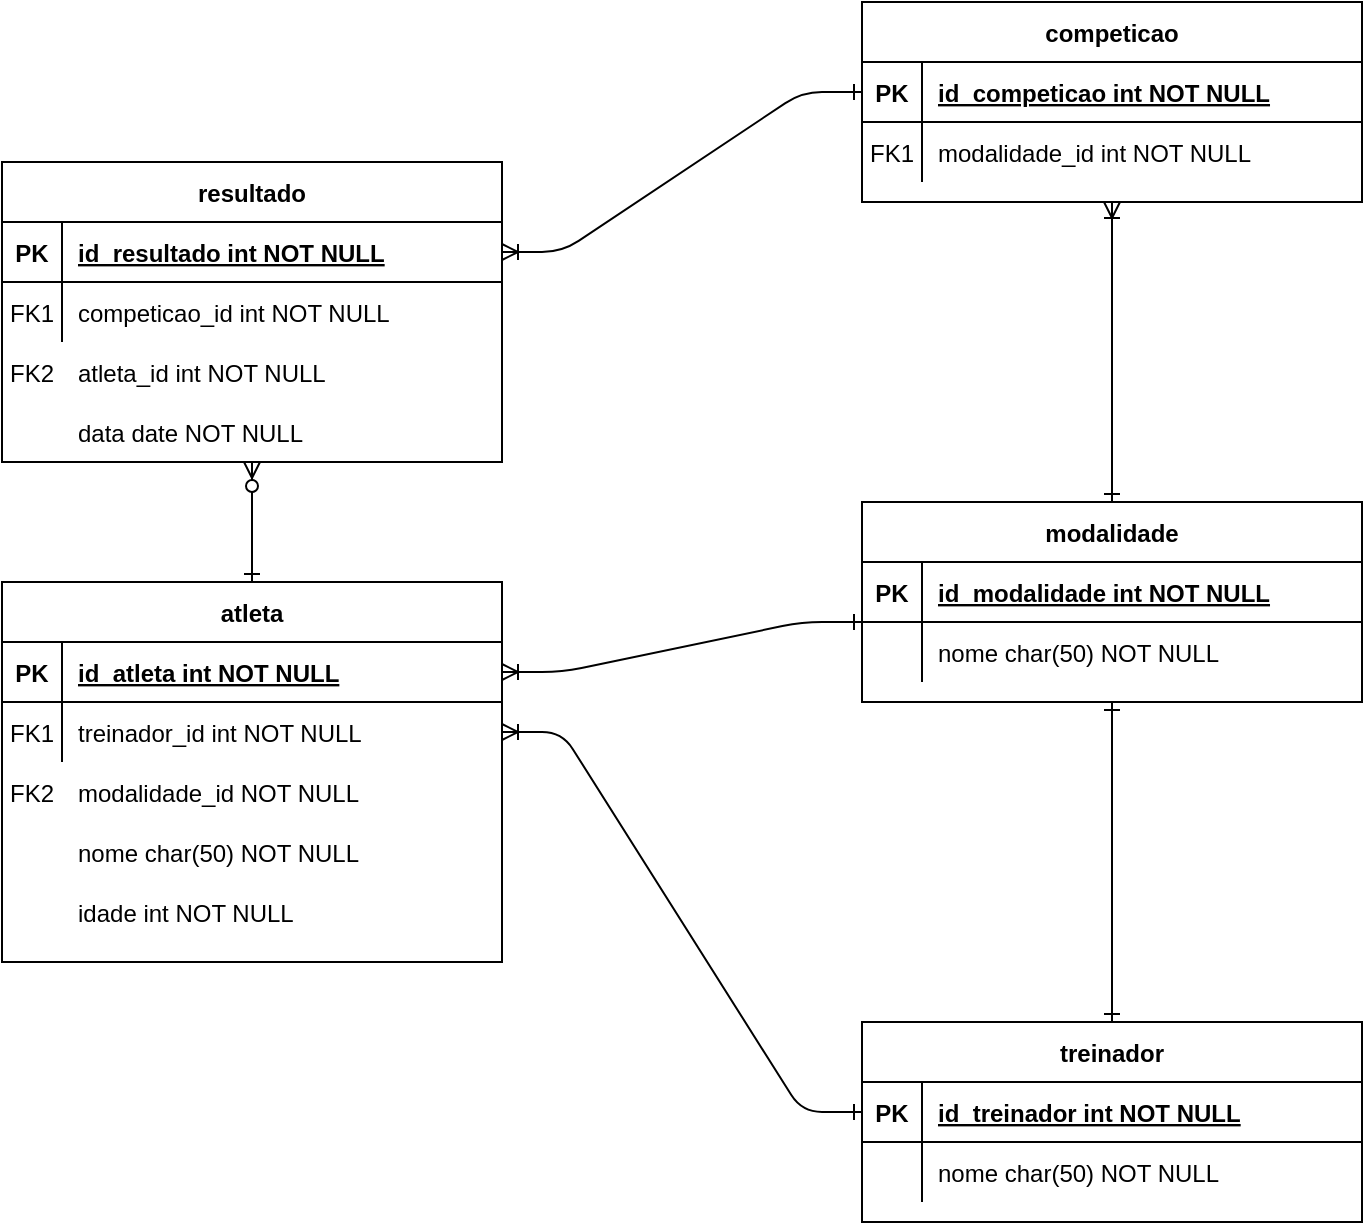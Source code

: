 <mxfile version="14.9.7" type="device"><diagram id="R2lEEEUBdFMjLlhIrx00" name="Page-1"><mxGraphModel dx="1422" dy="790" grid="1" gridSize="10" guides="1" tooltips="1" connect="1" arrows="1" fold="1" page="1" pageScale="1" pageWidth="850" pageHeight="1100" math="0" shadow="0" extFonts="Permanent Marker^https://fonts.googleapis.com/css?family=Permanent+Marker"><root><mxCell id="0"/><mxCell id="1" parent="0"/><mxCell id="C-vyLk0tnHw3VtMMgP7b-13" value="modalidade" style="shape=table;startSize=30;container=1;collapsible=1;childLayout=tableLayout;fixedRows=1;rowLines=0;fontStyle=1;align=center;resizeLast=1;" parent="1" vertex="1"><mxGeometry x="450" y="320" width="250" height="100" as="geometry"/></mxCell><mxCell id="C-vyLk0tnHw3VtMMgP7b-14" value="" style="shape=partialRectangle;collapsible=0;dropTarget=0;pointerEvents=0;fillColor=none;points=[[0,0.5],[1,0.5]];portConstraint=eastwest;top=0;left=0;right=0;bottom=1;" parent="C-vyLk0tnHw3VtMMgP7b-13" vertex="1"><mxGeometry y="30" width="250" height="30" as="geometry"/></mxCell><mxCell id="C-vyLk0tnHw3VtMMgP7b-15" value="PK" style="shape=partialRectangle;overflow=hidden;connectable=0;fillColor=none;top=0;left=0;bottom=0;right=0;fontStyle=1;" parent="C-vyLk0tnHw3VtMMgP7b-14" vertex="1"><mxGeometry width="30" height="30" as="geometry"/></mxCell><mxCell id="C-vyLk0tnHw3VtMMgP7b-16" value="id_modalidade int NOT NULL " style="shape=partialRectangle;overflow=hidden;connectable=0;fillColor=none;top=0;left=0;bottom=0;right=0;align=left;spacingLeft=6;fontStyle=5;" parent="C-vyLk0tnHw3VtMMgP7b-14" vertex="1"><mxGeometry x="30" width="220" height="30" as="geometry"/></mxCell><mxCell id="C-vyLk0tnHw3VtMMgP7b-20" value="" style="shape=partialRectangle;collapsible=0;dropTarget=0;pointerEvents=0;fillColor=none;points=[[0,0.5],[1,0.5]];portConstraint=eastwest;top=0;left=0;right=0;bottom=0;" parent="C-vyLk0tnHw3VtMMgP7b-13" vertex="1"><mxGeometry y="60" width="250" height="30" as="geometry"/></mxCell><mxCell id="C-vyLk0tnHw3VtMMgP7b-21" value="" style="shape=partialRectangle;overflow=hidden;connectable=0;fillColor=none;top=0;left=0;bottom=0;right=0;" parent="C-vyLk0tnHw3VtMMgP7b-20" vertex="1"><mxGeometry width="30" height="30" as="geometry"/></mxCell><mxCell id="C-vyLk0tnHw3VtMMgP7b-22" value="nome char(50) NOT NULL" style="shape=partialRectangle;overflow=hidden;connectable=0;fillColor=none;top=0;left=0;bottom=0;right=0;align=left;spacingLeft=6;" parent="C-vyLk0tnHw3VtMMgP7b-20" vertex="1"><mxGeometry x="30" width="220" height="30" as="geometry"/></mxCell><mxCell id="C-vyLk0tnHw3VtMMgP7b-23" value="competicao" style="shape=table;startSize=30;container=1;collapsible=1;childLayout=tableLayout;fixedRows=1;rowLines=0;fontStyle=1;align=center;resizeLast=1;" parent="1" vertex="1"><mxGeometry x="450" y="70" width="250" height="100" as="geometry"/></mxCell><mxCell id="C-vyLk0tnHw3VtMMgP7b-24" value="" style="shape=partialRectangle;collapsible=0;dropTarget=0;pointerEvents=0;fillColor=none;points=[[0,0.5],[1,0.5]];portConstraint=eastwest;top=0;left=0;right=0;bottom=1;" parent="C-vyLk0tnHw3VtMMgP7b-23" vertex="1"><mxGeometry y="30" width="250" height="30" as="geometry"/></mxCell><mxCell id="C-vyLk0tnHw3VtMMgP7b-25" value="PK" style="shape=partialRectangle;overflow=hidden;connectable=0;fillColor=none;top=0;left=0;bottom=0;right=0;fontStyle=1;" parent="C-vyLk0tnHw3VtMMgP7b-24" vertex="1"><mxGeometry width="30" height="30" as="geometry"/></mxCell><mxCell id="C-vyLk0tnHw3VtMMgP7b-26" value="id_competicao int NOT NULL " style="shape=partialRectangle;overflow=hidden;connectable=0;fillColor=none;top=0;left=0;bottom=0;right=0;align=left;spacingLeft=6;fontStyle=5;" parent="C-vyLk0tnHw3VtMMgP7b-24" vertex="1"><mxGeometry x="30" width="220" height="30" as="geometry"/></mxCell><mxCell id="C-vyLk0tnHw3VtMMgP7b-27" value="" style="shape=partialRectangle;collapsible=0;dropTarget=0;pointerEvents=0;fillColor=none;points=[[0,0.5],[1,0.5]];portConstraint=eastwest;top=0;left=0;right=0;bottom=0;" parent="C-vyLk0tnHw3VtMMgP7b-23" vertex="1"><mxGeometry y="60" width="250" height="30" as="geometry"/></mxCell><mxCell id="C-vyLk0tnHw3VtMMgP7b-28" value="FK1" style="shape=partialRectangle;overflow=hidden;connectable=0;fillColor=none;top=0;left=0;bottom=0;right=0;" parent="C-vyLk0tnHw3VtMMgP7b-27" vertex="1"><mxGeometry width="30" height="30" as="geometry"/></mxCell><mxCell id="C-vyLk0tnHw3VtMMgP7b-29" value="modalidade_id int NOT NULL" style="shape=partialRectangle;overflow=hidden;connectable=0;fillColor=none;top=0;left=0;bottom=0;right=0;align=left;spacingLeft=6;" parent="C-vyLk0tnHw3VtMMgP7b-27" vertex="1"><mxGeometry x="30" width="220" height="30" as="geometry"/></mxCell><mxCell id="itmSeWCFl25k4S_VIU7u-1" value="atleta" style="shape=table;startSize=30;container=1;collapsible=1;childLayout=tableLayout;fixedRows=1;rowLines=0;fontStyle=1;align=center;resizeLast=1;" vertex="1" parent="1"><mxGeometry x="20" y="360" width="250" height="190" as="geometry"/></mxCell><mxCell id="itmSeWCFl25k4S_VIU7u-2" value="" style="shape=partialRectangle;collapsible=0;dropTarget=0;pointerEvents=0;fillColor=none;points=[[0,0.5],[1,0.5]];portConstraint=eastwest;top=0;left=0;right=0;bottom=1;" vertex="1" parent="itmSeWCFl25k4S_VIU7u-1"><mxGeometry y="30" width="250" height="30" as="geometry"/></mxCell><mxCell id="itmSeWCFl25k4S_VIU7u-3" value="PK" style="shape=partialRectangle;overflow=hidden;connectable=0;fillColor=none;top=0;left=0;bottom=0;right=0;fontStyle=1;" vertex="1" parent="itmSeWCFl25k4S_VIU7u-2"><mxGeometry width="30" height="30" as="geometry"/></mxCell><mxCell id="itmSeWCFl25k4S_VIU7u-4" value="id_atleta int NOT NULL " style="shape=partialRectangle;overflow=hidden;connectable=0;fillColor=none;top=0;left=0;bottom=0;right=0;align=left;spacingLeft=6;fontStyle=5;" vertex="1" parent="itmSeWCFl25k4S_VIU7u-2"><mxGeometry x="30" width="220" height="30" as="geometry"/></mxCell><mxCell id="itmSeWCFl25k4S_VIU7u-5" value="" style="shape=partialRectangle;collapsible=0;dropTarget=0;pointerEvents=0;fillColor=none;points=[[0,0.5],[1,0.5]];portConstraint=eastwest;top=0;left=0;right=0;bottom=0;" vertex="1" parent="itmSeWCFl25k4S_VIU7u-1"><mxGeometry y="60" width="250" height="30" as="geometry"/></mxCell><mxCell id="itmSeWCFl25k4S_VIU7u-6" value="FK1" style="shape=partialRectangle;overflow=hidden;connectable=0;fillColor=none;top=0;left=0;bottom=0;right=0;" vertex="1" parent="itmSeWCFl25k4S_VIU7u-5"><mxGeometry width="30" height="30" as="geometry"/></mxCell><mxCell id="itmSeWCFl25k4S_VIU7u-7" value="treinador_id int NOT NULL" style="shape=partialRectangle;overflow=hidden;connectable=0;fillColor=none;top=0;left=0;bottom=0;right=0;align=left;spacingLeft=6;" vertex="1" parent="itmSeWCFl25k4S_VIU7u-5"><mxGeometry x="30" width="220" height="30" as="geometry"/></mxCell><mxCell id="itmSeWCFl25k4S_VIU7u-8" value="treinador" style="shape=table;startSize=30;container=1;collapsible=1;childLayout=tableLayout;fixedRows=1;rowLines=0;fontStyle=1;align=center;resizeLast=1;" vertex="1" parent="1"><mxGeometry x="450" y="580" width="250" height="100" as="geometry"/></mxCell><mxCell id="itmSeWCFl25k4S_VIU7u-9" value="" style="shape=partialRectangle;collapsible=0;dropTarget=0;pointerEvents=0;fillColor=none;points=[[0,0.5],[1,0.5]];portConstraint=eastwest;top=0;left=0;right=0;bottom=1;" vertex="1" parent="itmSeWCFl25k4S_VIU7u-8"><mxGeometry y="30" width="250" height="30" as="geometry"/></mxCell><mxCell id="itmSeWCFl25k4S_VIU7u-10" value="PK" style="shape=partialRectangle;overflow=hidden;connectable=0;fillColor=none;top=0;left=0;bottom=0;right=0;fontStyle=1;" vertex="1" parent="itmSeWCFl25k4S_VIU7u-9"><mxGeometry width="30" height="30" as="geometry"/></mxCell><mxCell id="itmSeWCFl25k4S_VIU7u-11" value="id_treinador int NOT NULL " style="shape=partialRectangle;overflow=hidden;connectable=0;fillColor=none;top=0;left=0;bottom=0;right=0;align=left;spacingLeft=6;fontStyle=5;" vertex="1" parent="itmSeWCFl25k4S_VIU7u-9"><mxGeometry x="30" width="220" height="30" as="geometry"/></mxCell><mxCell id="itmSeWCFl25k4S_VIU7u-12" value="" style="shape=partialRectangle;collapsible=0;dropTarget=0;pointerEvents=0;fillColor=none;points=[[0,0.5],[1,0.5]];portConstraint=eastwest;top=0;left=0;right=0;bottom=0;" vertex="1" parent="itmSeWCFl25k4S_VIU7u-8"><mxGeometry y="60" width="250" height="30" as="geometry"/></mxCell><mxCell id="itmSeWCFl25k4S_VIU7u-13" value="" style="shape=partialRectangle;overflow=hidden;connectable=0;fillColor=none;top=0;left=0;bottom=0;right=0;" vertex="1" parent="itmSeWCFl25k4S_VIU7u-12"><mxGeometry width="30" height="30" as="geometry"/></mxCell><mxCell id="itmSeWCFl25k4S_VIU7u-14" value="nome char(50) NOT NULL" style="shape=partialRectangle;overflow=hidden;connectable=0;fillColor=none;top=0;left=0;bottom=0;right=0;align=left;spacingLeft=6;" vertex="1" parent="itmSeWCFl25k4S_VIU7u-12"><mxGeometry x="30" width="220" height="30" as="geometry"/></mxCell><mxCell id="itmSeWCFl25k4S_VIU7u-15" value="" style="endArrow=ERoneToMany;startArrow=ERone;endFill=0;startFill=0;exitX=0.5;exitY=0;exitDx=0;exitDy=0;entryX=0.5;entryY=1;entryDx=0;entryDy=0;" edge="1" parent="1" source="C-vyLk0tnHw3VtMMgP7b-13" target="C-vyLk0tnHw3VtMMgP7b-23"><mxGeometry width="100" height="100" relative="1" as="geometry"><mxPoint x="410" y="220" as="sourcePoint"/><mxPoint x="570" y="170" as="targetPoint"/></mxGeometry></mxCell><mxCell id="itmSeWCFl25k4S_VIU7u-16" value="" style="edgeStyle=entityRelationEdgeStyle;endArrow=ERone;startArrow=ERoneToMany;endFill=0;startFill=0;entryX=0;entryY=0;entryDx=0;entryDy=0;exitX=1;exitY=0.5;exitDx=0;exitDy=0;entryPerimeter=0;" edge="1" parent="1" source="itmSeWCFl25k4S_VIU7u-2" target="C-vyLk0tnHw3VtMMgP7b-20"><mxGeometry width="100" height="100" relative="1" as="geometry"><mxPoint x="460" y="375" as="sourcePoint"/><mxPoint x="280" y="235" as="targetPoint"/></mxGeometry></mxCell><mxCell id="itmSeWCFl25k4S_VIU7u-17" value="" style="endArrow=ERone;startArrow=ERone;endFill=0;startFill=0;entryX=0.5;entryY=0;entryDx=0;entryDy=0;exitX=0.5;exitY=1;exitDx=0;exitDy=0;" edge="1" parent="1" source="C-vyLk0tnHw3VtMMgP7b-13" target="itmSeWCFl25k4S_VIU7u-8"><mxGeometry width="100" height="100" relative="1" as="geometry"><mxPoint x="350" y="490" as="sourcePoint"/><mxPoint x="530" y="490" as="targetPoint"/></mxGeometry></mxCell><mxCell id="itmSeWCFl25k4S_VIU7u-19" value="" style="edgeStyle=entityRelationEdgeStyle;endArrow=ERone;startArrow=ERoneToMany;endFill=0;startFill=0;entryX=0;entryY=0.5;entryDx=0;entryDy=0;exitX=1;exitY=0.5;exitDx=0;exitDy=0;" edge="1" parent="1" source="itmSeWCFl25k4S_VIU7u-5" target="itmSeWCFl25k4S_VIU7u-9"><mxGeometry width="100" height="100" relative="1" as="geometry"><mxPoint x="140" y="460" as="sourcePoint"/><mxPoint x="390" y="620" as="targetPoint"/></mxGeometry></mxCell><mxCell id="itmSeWCFl25k4S_VIU7u-20" value="resultado" style="shape=table;startSize=30;container=1;collapsible=1;childLayout=tableLayout;fixedRows=1;rowLines=0;fontStyle=1;align=center;resizeLast=1;" vertex="1" parent="1"><mxGeometry x="20" y="150" width="250" height="150" as="geometry"/></mxCell><mxCell id="itmSeWCFl25k4S_VIU7u-21" value="" style="shape=partialRectangle;collapsible=0;dropTarget=0;pointerEvents=0;fillColor=none;points=[[0,0.5],[1,0.5]];portConstraint=eastwest;top=0;left=0;right=0;bottom=1;" vertex="1" parent="itmSeWCFl25k4S_VIU7u-20"><mxGeometry y="30" width="250" height="30" as="geometry"/></mxCell><mxCell id="itmSeWCFl25k4S_VIU7u-22" value="PK" style="shape=partialRectangle;overflow=hidden;connectable=0;fillColor=none;top=0;left=0;bottom=0;right=0;fontStyle=1;" vertex="1" parent="itmSeWCFl25k4S_VIU7u-21"><mxGeometry width="30" height="30" as="geometry"/></mxCell><mxCell id="itmSeWCFl25k4S_VIU7u-23" value="id_resultado int NOT NULL " style="shape=partialRectangle;overflow=hidden;connectable=0;fillColor=none;top=0;left=0;bottom=0;right=0;align=left;spacingLeft=6;fontStyle=5;" vertex="1" parent="itmSeWCFl25k4S_VIU7u-21"><mxGeometry x="30" width="220" height="30" as="geometry"/></mxCell><mxCell id="itmSeWCFl25k4S_VIU7u-24" value="" style="shape=partialRectangle;collapsible=0;dropTarget=0;pointerEvents=0;fillColor=none;points=[[0,0.5],[1,0.5]];portConstraint=eastwest;top=0;left=0;right=0;bottom=0;" vertex="1" parent="itmSeWCFl25k4S_VIU7u-20"><mxGeometry y="60" width="250" height="30" as="geometry"/></mxCell><mxCell id="itmSeWCFl25k4S_VIU7u-25" value="FK1" style="shape=partialRectangle;overflow=hidden;connectable=0;fillColor=none;top=0;left=0;bottom=0;right=0;" vertex="1" parent="itmSeWCFl25k4S_VIU7u-24"><mxGeometry width="30" height="30" as="geometry"/></mxCell><mxCell id="itmSeWCFl25k4S_VIU7u-26" value="competicao_id int NOT NULL" style="shape=partialRectangle;overflow=hidden;connectable=0;fillColor=none;top=0;left=0;bottom=0;right=0;align=left;spacingLeft=6;" vertex="1" parent="itmSeWCFl25k4S_VIU7u-24"><mxGeometry x="30" width="220" height="30" as="geometry"/></mxCell><mxCell id="itmSeWCFl25k4S_VIU7u-27" value="" style="edgeStyle=entityRelationEdgeStyle;endArrow=ERone;startArrow=ERoneToMany;endFill=0;startFill=0;entryX=0;entryY=0.5;entryDx=0;entryDy=0;exitX=1;exitY=0.5;exitDx=0;exitDy=0;" edge="1" parent="1" source="itmSeWCFl25k4S_VIU7u-21" target="C-vyLk0tnHw3VtMMgP7b-24"><mxGeometry width="100" height="100" relative="1" as="geometry"><mxPoint x="230" y="110" as="sourcePoint"/><mxPoint x="410" y="110" as="targetPoint"/></mxGeometry></mxCell><mxCell id="itmSeWCFl25k4S_VIU7u-28" value="" style="endArrow=ERone;startArrow=ERzeroToMany;endFill=0;startFill=1;exitX=0.5;exitY=1;exitDx=0;exitDy=0;entryX=0.5;entryY=0;entryDx=0;entryDy=0;" edge="1" parent="1" source="itmSeWCFl25k4S_VIU7u-20" target="itmSeWCFl25k4S_VIU7u-1"><mxGeometry width="100" height="100" relative="1" as="geometry"><mxPoint x="60" y="310" as="sourcePoint"/><mxPoint x="150" y="360" as="targetPoint"/></mxGeometry></mxCell><mxCell id="itmSeWCFl25k4S_VIU7u-32" value="" style="shape=partialRectangle;collapsible=0;dropTarget=0;pointerEvents=0;fillColor=none;points=[[0,0.5],[1,0.5]];portConstraint=eastwest;top=0;left=0;right=0;bottom=0;" vertex="1" parent="1"><mxGeometry x="20" y="510" width="250" height="30" as="geometry"/></mxCell><mxCell id="itmSeWCFl25k4S_VIU7u-33" value="" style="shape=partialRectangle;overflow=hidden;connectable=0;fillColor=none;top=0;left=0;bottom=0;right=0;" vertex="1" parent="itmSeWCFl25k4S_VIU7u-32"><mxGeometry width="30" height="30" as="geometry"/></mxCell><mxCell id="itmSeWCFl25k4S_VIU7u-34" value="idade int NOT NULL" style="shape=partialRectangle;overflow=hidden;connectable=0;fillColor=none;top=0;left=0;bottom=0;right=0;align=left;spacingLeft=6;" vertex="1" parent="itmSeWCFl25k4S_VIU7u-32"><mxGeometry x="30" width="220" height="30" as="geometry"/></mxCell><mxCell id="itmSeWCFl25k4S_VIU7u-35" value="" style="shape=partialRectangle;collapsible=0;dropTarget=0;pointerEvents=0;fillColor=none;points=[[0,0.5],[1,0.5]];portConstraint=eastwest;top=0;left=0;right=0;bottom=0;" vertex="1" parent="1"><mxGeometry x="20" y="240" width="250" height="30" as="geometry"/></mxCell><mxCell id="itmSeWCFl25k4S_VIU7u-36" value="FK2" style="shape=partialRectangle;overflow=hidden;connectable=0;fillColor=none;top=0;left=0;bottom=0;right=0;" vertex="1" parent="itmSeWCFl25k4S_VIU7u-35"><mxGeometry width="30" height="30" as="geometry"/></mxCell><mxCell id="itmSeWCFl25k4S_VIU7u-37" value="atleta_id int NOT NULL" style="shape=partialRectangle;overflow=hidden;connectable=0;fillColor=none;top=0;left=0;bottom=0;right=0;align=left;spacingLeft=6;" vertex="1" parent="itmSeWCFl25k4S_VIU7u-35"><mxGeometry x="30" width="220" height="30" as="geometry"/></mxCell><mxCell id="itmSeWCFl25k4S_VIU7u-38" value="" style="shape=partialRectangle;collapsible=0;dropTarget=0;pointerEvents=0;fillColor=none;points=[[0,0.5],[1,0.5]];portConstraint=eastwest;top=0;left=0;right=0;bottom=0;" vertex="1" parent="1"><mxGeometry x="20" y="270" width="250" height="30" as="geometry"/></mxCell><mxCell id="itmSeWCFl25k4S_VIU7u-39" value="" style="shape=partialRectangle;overflow=hidden;connectable=0;fillColor=none;top=0;left=0;bottom=0;right=0;" vertex="1" parent="itmSeWCFl25k4S_VIU7u-38"><mxGeometry width="30" height="30" as="geometry"/></mxCell><mxCell id="itmSeWCFl25k4S_VIU7u-40" value="data date NOT NULL" style="shape=partialRectangle;overflow=hidden;connectable=0;fillColor=none;top=0;left=0;bottom=0;right=0;align=left;spacingLeft=6;" vertex="1" parent="itmSeWCFl25k4S_VIU7u-38"><mxGeometry x="30" width="220" height="30" as="geometry"/></mxCell><mxCell id="itmSeWCFl25k4S_VIU7u-41" value="" style="shape=partialRectangle;collapsible=0;dropTarget=0;pointerEvents=0;fillColor=none;points=[[0,0.5],[1,0.5]];portConstraint=eastwest;top=0;left=0;right=0;bottom=0;" vertex="1" parent="1"><mxGeometry x="20" y="450" width="250" height="30" as="geometry"/></mxCell><mxCell id="itmSeWCFl25k4S_VIU7u-42" value="FK2" style="shape=partialRectangle;overflow=hidden;connectable=0;fillColor=none;top=0;left=0;bottom=0;right=0;" vertex="1" parent="itmSeWCFl25k4S_VIU7u-41"><mxGeometry width="30" height="30" as="geometry"/></mxCell><mxCell id="itmSeWCFl25k4S_VIU7u-43" value="modalidade_id NOT NULL" style="shape=partialRectangle;overflow=hidden;connectable=0;fillColor=none;top=0;left=0;bottom=0;right=0;align=left;spacingLeft=6;" vertex="1" parent="itmSeWCFl25k4S_VIU7u-41"><mxGeometry x="30" width="220" height="30" as="geometry"/></mxCell><mxCell id="itmSeWCFl25k4S_VIU7u-44" value="" style="shape=partialRectangle;collapsible=0;dropTarget=0;pointerEvents=0;fillColor=none;points=[[0,0.5],[1,0.5]];portConstraint=eastwest;top=0;left=0;right=0;bottom=0;" vertex="1" parent="1"><mxGeometry x="20" y="480" width="250" height="30" as="geometry"/></mxCell><mxCell id="itmSeWCFl25k4S_VIU7u-45" value="" style="shape=partialRectangle;overflow=hidden;connectable=0;fillColor=none;top=0;left=0;bottom=0;right=0;" vertex="1" parent="itmSeWCFl25k4S_VIU7u-44"><mxGeometry width="30" height="30" as="geometry"/></mxCell><mxCell id="itmSeWCFl25k4S_VIU7u-46" value="nome char(50) NOT NULL" style="shape=partialRectangle;overflow=hidden;connectable=0;fillColor=none;top=0;left=0;bottom=0;right=0;align=left;spacingLeft=6;" vertex="1" parent="itmSeWCFl25k4S_VIU7u-44"><mxGeometry x="30" width="220" height="30" as="geometry"/></mxCell></root></mxGraphModel></diagram></mxfile>